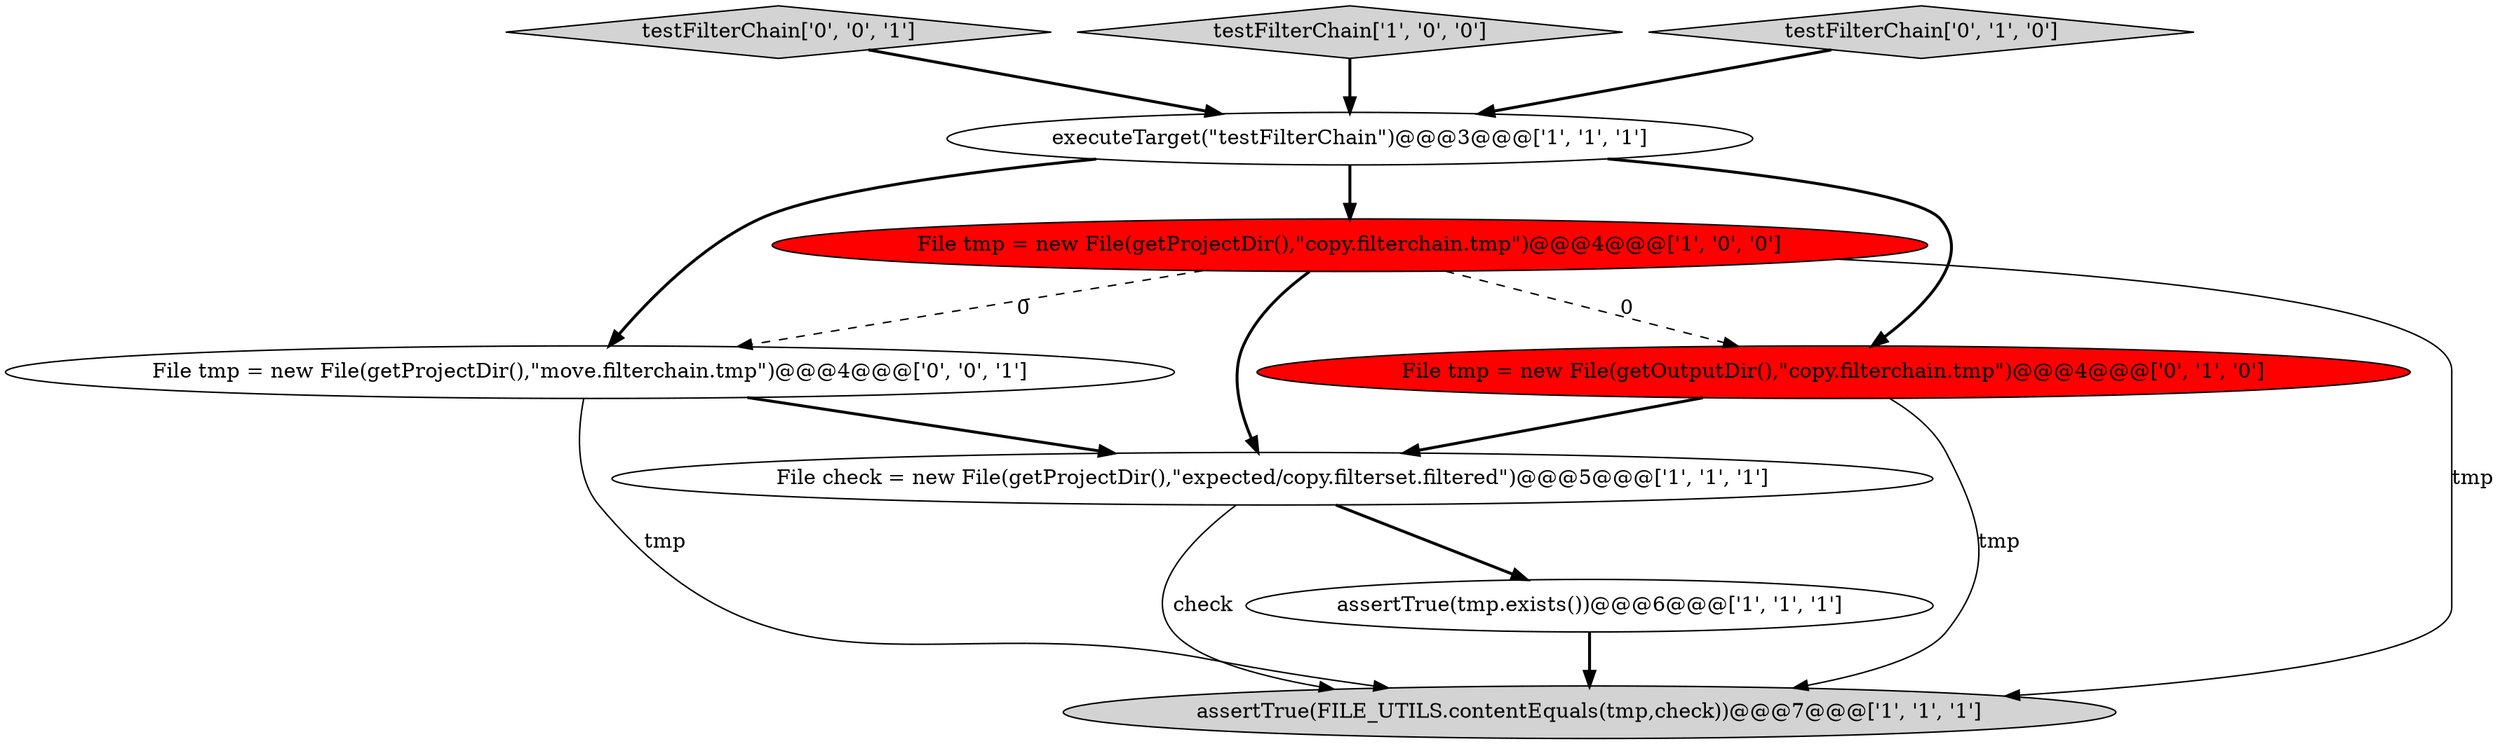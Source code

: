 digraph {
4 [style = filled, label = "File check = new File(getProjectDir(),\"expected/copy.filterset.filtered\")@@@5@@@['1', '1', '1']", fillcolor = white, shape = ellipse image = "AAA0AAABBB1BBB"];
1 [style = filled, label = "File tmp = new File(getProjectDir(),\"copy.filterchain.tmp\")@@@4@@@['1', '0', '0']", fillcolor = red, shape = ellipse image = "AAA1AAABBB1BBB"];
8 [style = filled, label = "File tmp = new File(getProjectDir(),\"move.filterchain.tmp\")@@@4@@@['0', '0', '1']", fillcolor = white, shape = ellipse image = "AAA0AAABBB3BBB"];
9 [style = filled, label = "testFilterChain['0', '0', '1']", fillcolor = lightgray, shape = diamond image = "AAA0AAABBB3BBB"];
2 [style = filled, label = "executeTarget(\"testFilterChain\")@@@3@@@['1', '1', '1']", fillcolor = white, shape = ellipse image = "AAA0AAABBB1BBB"];
5 [style = filled, label = "testFilterChain['1', '0', '0']", fillcolor = lightgray, shape = diamond image = "AAA0AAABBB1BBB"];
3 [style = filled, label = "assertTrue(FILE_UTILS.contentEquals(tmp,check))@@@7@@@['1', '1', '1']", fillcolor = lightgray, shape = ellipse image = "AAA0AAABBB1BBB"];
6 [style = filled, label = "testFilterChain['0', '1', '0']", fillcolor = lightgray, shape = diamond image = "AAA0AAABBB2BBB"];
7 [style = filled, label = "File tmp = new File(getOutputDir(),\"copy.filterchain.tmp\")@@@4@@@['0', '1', '0']", fillcolor = red, shape = ellipse image = "AAA1AAABBB2BBB"];
0 [style = filled, label = "assertTrue(tmp.exists())@@@6@@@['1', '1', '1']", fillcolor = white, shape = ellipse image = "AAA0AAABBB1BBB"];
0->3 [style = bold, label=""];
1->8 [style = dashed, label="0"];
1->4 [style = bold, label=""];
5->2 [style = bold, label=""];
4->3 [style = solid, label="check"];
8->3 [style = solid, label="tmp"];
2->7 [style = bold, label=""];
7->4 [style = bold, label=""];
8->4 [style = bold, label=""];
7->3 [style = solid, label="tmp"];
1->7 [style = dashed, label="0"];
9->2 [style = bold, label=""];
2->1 [style = bold, label=""];
2->8 [style = bold, label=""];
4->0 [style = bold, label=""];
6->2 [style = bold, label=""];
1->3 [style = solid, label="tmp"];
}
